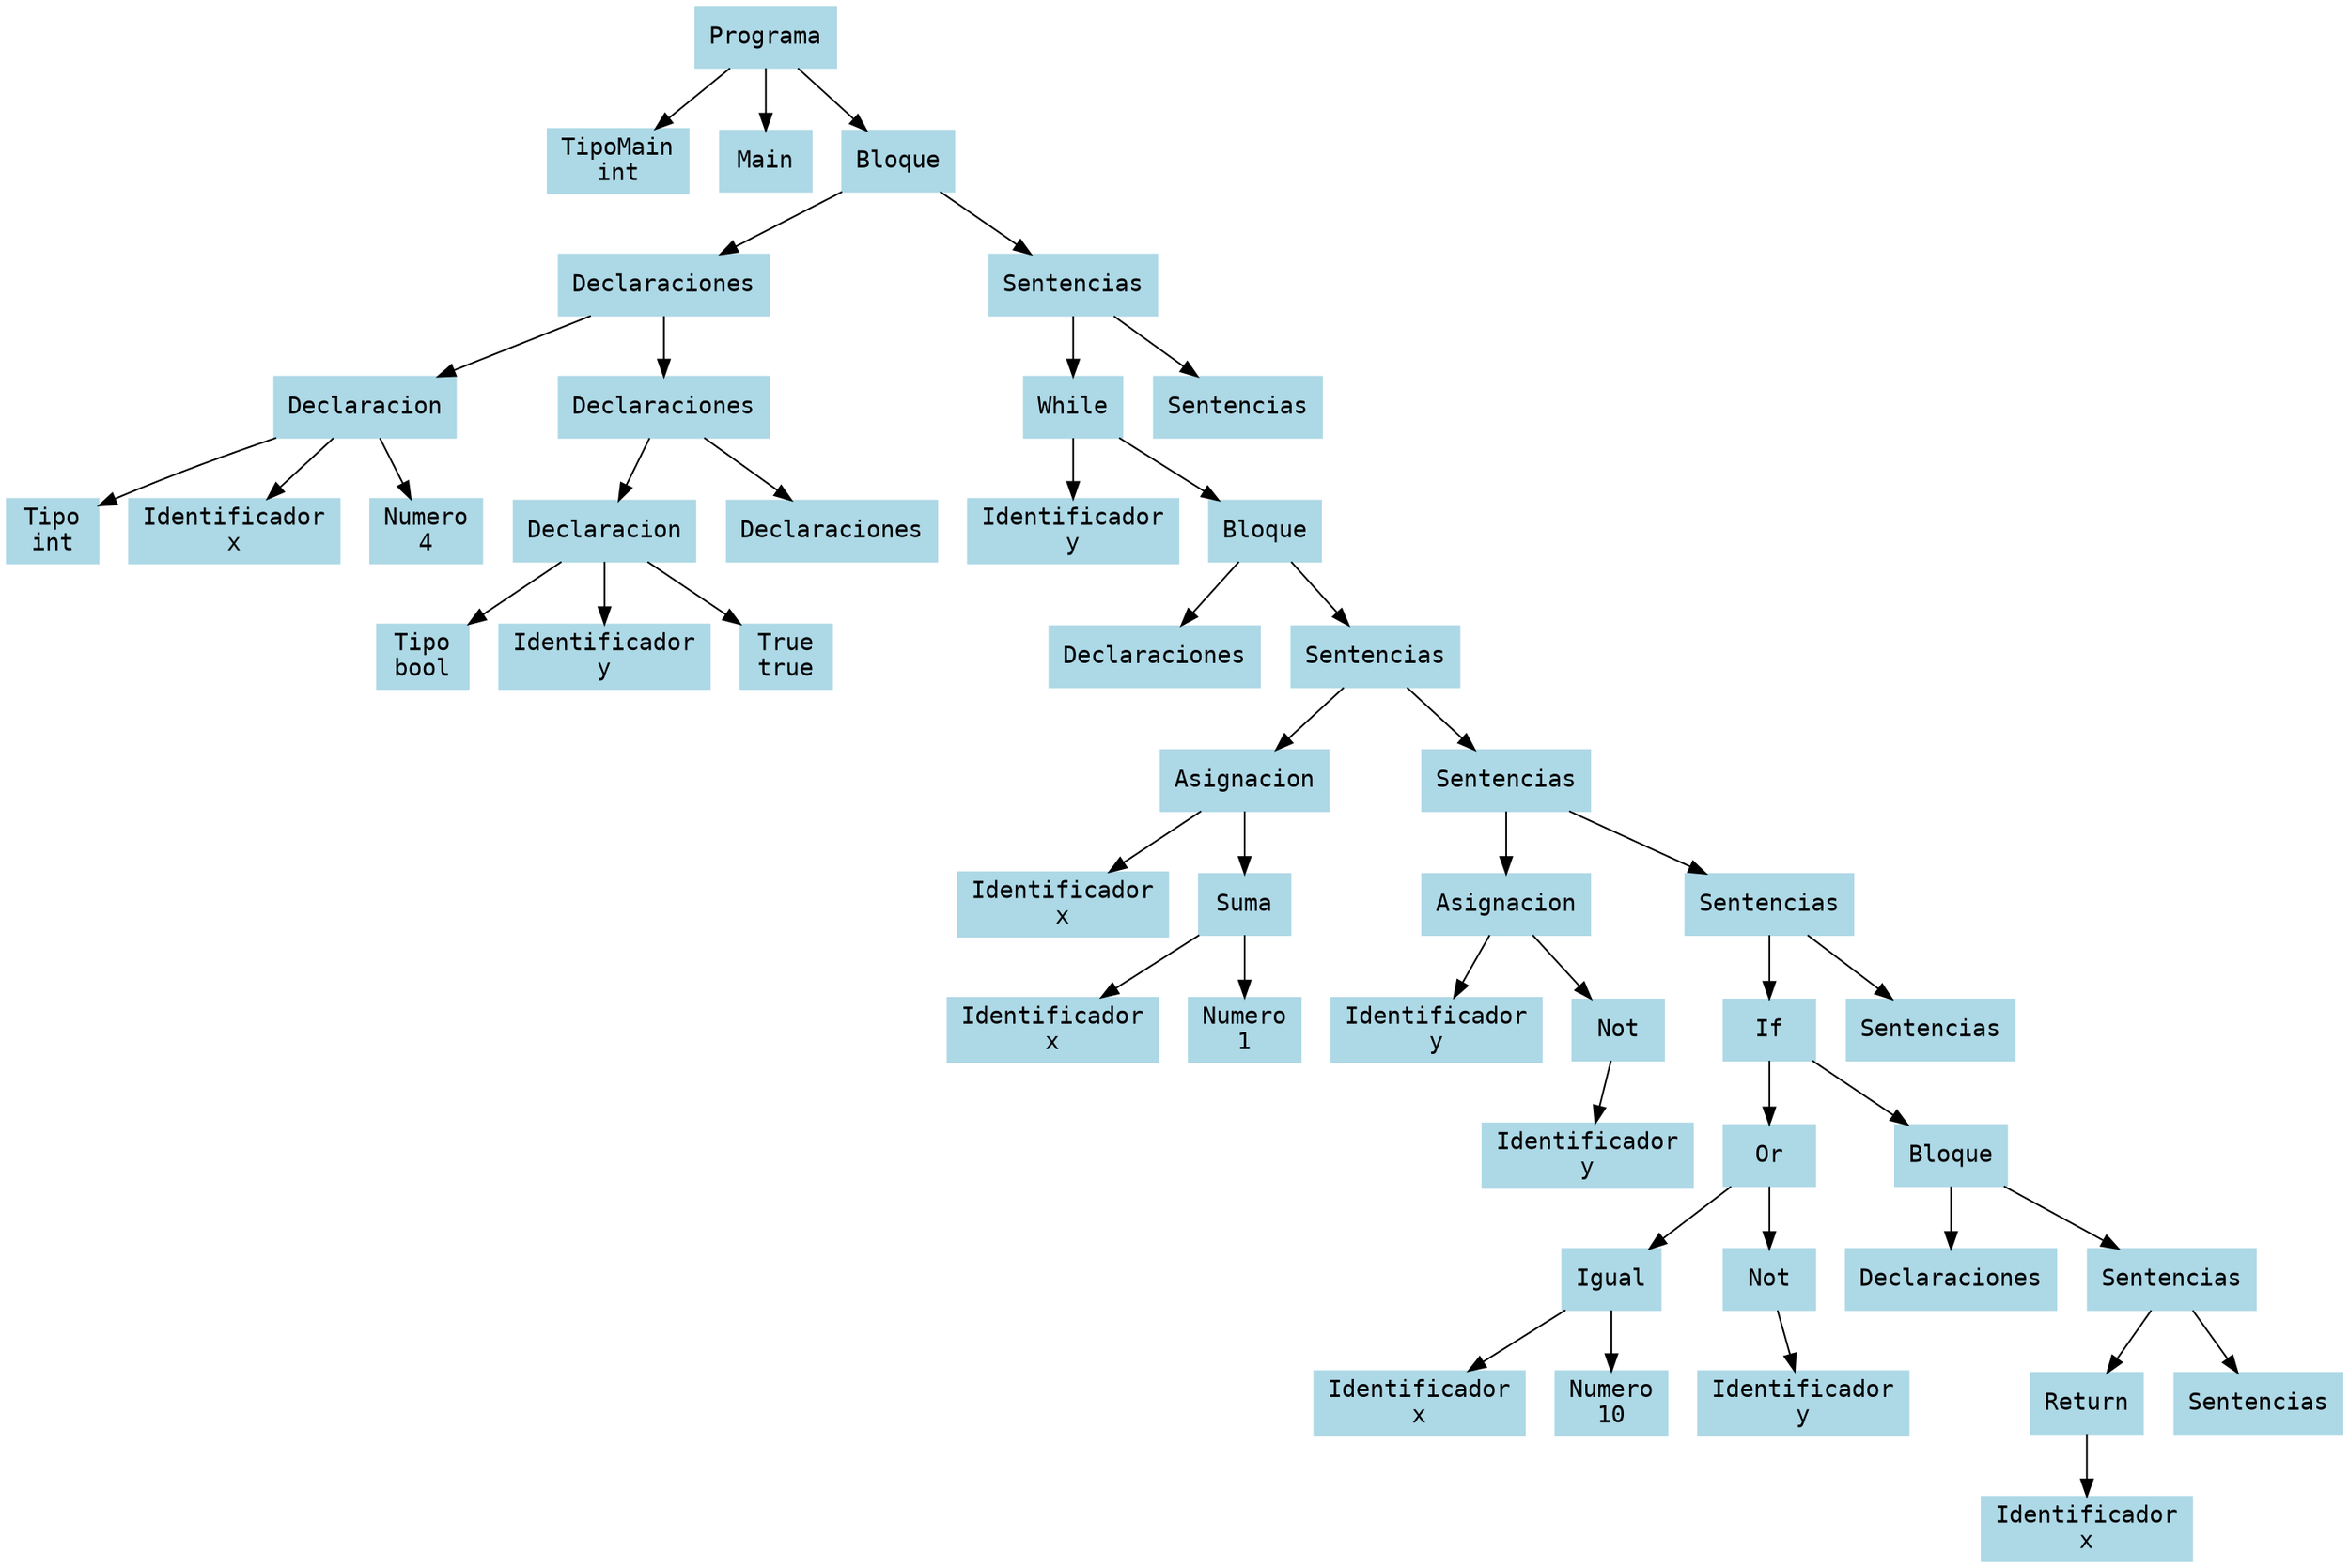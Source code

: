 digraph AST {
  node [shape=box, style=filled, color=lightblue, fontname="Consolas"];
  n46 [label="Programa"];
  n46 -> n1;
  n1 [label="TipoMain\nint"];
  n46 -> n47;
  n47 [label="Main"];
  n46 -> n45;
  n45 [label="Bloque"];
  n45 -> n12;
  n12 [label="Declaraciones"];
  n12 -> n4;
  n4 [label="Declaracion"];
  n4 -> n2;
  n2 [label="Tipo\nint"];
  n4 -> n5;
  n5 [label="Identificador\nx"];
  n4 -> n3;
  n3 [label="Numero\n4"];
  n12 -> n11;
  n11 [label="Declaraciones"];
  n11 -> n8;
  n8 [label="Declaracion"];
  n8 -> n6;
  n6 [label="Tipo\nbool"];
  n8 -> n9;
  n9 [label="Identificador\ny"];
  n8 -> n7;
  n7 [label="True\ntrue"];
  n11 -> n10;
  n10 [label="Declaraciones"];
  n45 -> n44;
  n44 [label="Sentencias"];
  n44 -> n42;
  n42 [label="While"];
  n42 -> n13;
  n13 [label="Identificador\ny"];
  n42 -> n41;
  n41 [label="Bloque"];
  n41 -> n14;
  n14 [label="Declaraciones"];
  n41 -> n40;
  n40 [label="Sentencias"];
  n40 -> n18;
  n18 [label="Asignacion"];
  n18 -> n19;
  n19 [label="Identificador\nx"];
  n18 -> n17;
  n17 [label="Suma"];
  n17 -> n15;
  n15 [label="Identificador\nx"];
  n17 -> n16;
  n16 [label="Numero\n1"];
  n40 -> n39;
  n39 [label="Sentencias"];
  n39 -> n22;
  n22 [label="Asignacion"];
  n22 -> n23;
  n23 [label="Identificador\ny"];
  n22 -> n21;
  n21 [label="Not"];
  n21 -> n20;
  n20 [label="Identificador\ny"];
  n39 -> n38;
  n38 [label="Sentencias"];
  n38 -> n36;
  n36 [label="If"];
  n36 -> n29;
  n29 [label="Or"];
  n29 -> n26;
  n26 [label="Igual"];
  n26 -> n24;
  n24 [label="Identificador\nx"];
  n26 -> n25;
  n25 [label="Numero\n10"];
  n29 -> n28;
  n28 [label="Not"];
  n28 -> n27;
  n27 [label="Identificador\ny"];
  n36 -> n35;
  n35 [label="Bloque"];
  n35 -> n30;
  n30 [label="Declaraciones"];
  n35 -> n34;
  n34 [label="Sentencias"];
  n34 -> n32;
  n32 [label="Return"];
  n32 -> n31;
  n31 [label="Identificador\nx"];
  n34 -> n33;
  n33 [label="Sentencias"];
  n38 -> n37;
  n37 [label="Sentencias"];
  n44 -> n43;
  n43 [label="Sentencias"];
}
